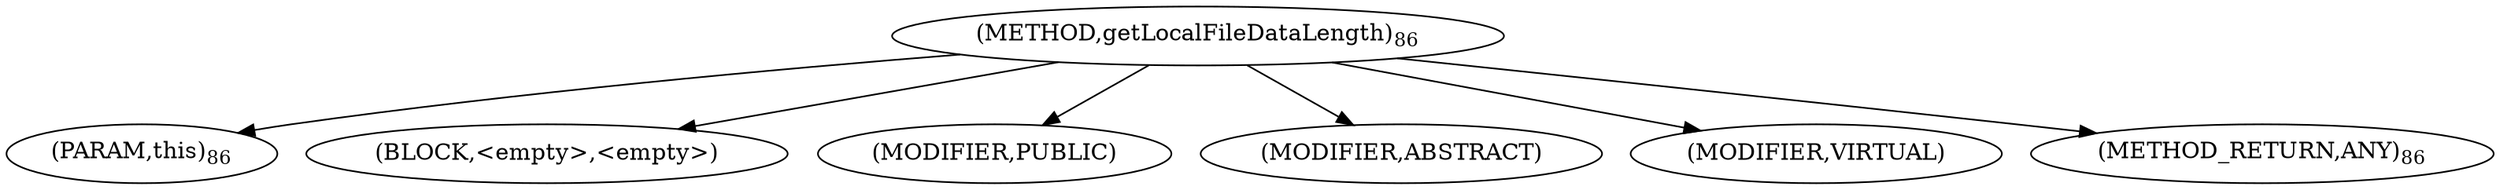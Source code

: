 digraph "getLocalFileDataLength" {  
"18" [label = <(METHOD,getLocalFileDataLength)<SUB>86</SUB>> ]
"19" [label = <(PARAM,this)<SUB>86</SUB>> ]
"20" [label = <(BLOCK,&lt;empty&gt;,&lt;empty&gt;)> ]
"21" [label = <(MODIFIER,PUBLIC)> ]
"22" [label = <(MODIFIER,ABSTRACT)> ]
"23" [label = <(MODIFIER,VIRTUAL)> ]
"24" [label = <(METHOD_RETURN,ANY)<SUB>86</SUB>> ]
  "18" -> "19" 
  "18" -> "20" 
  "18" -> "21" 
  "18" -> "22" 
  "18" -> "23" 
  "18" -> "24" 
}
